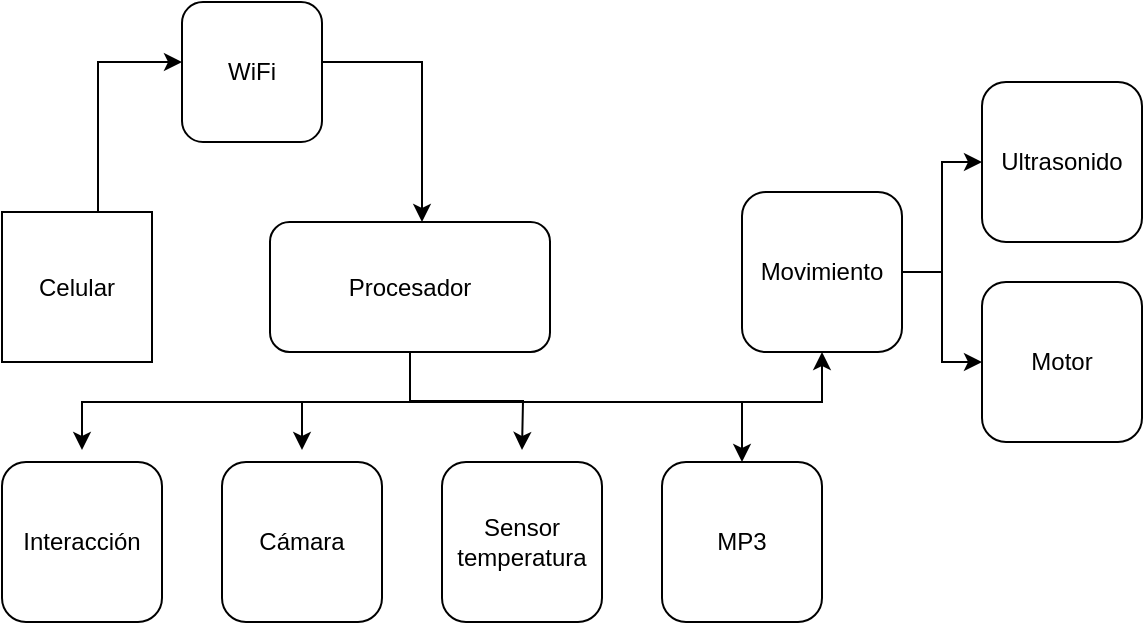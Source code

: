 <mxfile version="15.6.0" type="github">
  <diagram id="Kov3oZdJt8vPXKoNyL5-" name="Page-1">
    <mxGraphModel dx="1117" dy="623" grid="1" gridSize="10" guides="1" tooltips="1" connect="1" arrows="1" fold="1" page="1" pageScale="1" pageWidth="827" pageHeight="1169" math="0" shadow="0">
      <root>
        <mxCell id="0" />
        <mxCell id="1" parent="0" />
        <mxCell id="YjW6c7i_GBq9R-pZGp5B-2" value="MP3" style="whiteSpace=wrap;html=1;aspect=fixed;rounded=1;" parent="1" vertex="1">
          <mxGeometry x="470" y="400" width="80" height="80" as="geometry" />
        </mxCell>
        <mxCell id="dx68uwRgUBrh4_SJ9RZr-20" value="" style="edgeStyle=orthogonalEdgeStyle;rounded=0;orthogonalLoop=1;jettySize=auto;html=1;" edge="1" parent="1" source="YjW6c7i_GBq9R-pZGp5B-6" target="dx68uwRgUBrh4_SJ9RZr-19">
          <mxGeometry relative="1" as="geometry" />
        </mxCell>
        <mxCell id="dx68uwRgUBrh4_SJ9RZr-22" style="edgeStyle=orthogonalEdgeStyle;rounded=0;orthogonalLoop=1;jettySize=auto;html=1;entryX=0;entryY=0.5;entryDx=0;entryDy=0;" edge="1" parent="1" source="YjW6c7i_GBq9R-pZGp5B-6" target="dx68uwRgUBrh4_SJ9RZr-21">
          <mxGeometry relative="1" as="geometry" />
        </mxCell>
        <mxCell id="YjW6c7i_GBq9R-pZGp5B-6" value="Movimiento" style="whiteSpace=wrap;html=1;aspect=fixed;rounded=1;" parent="1" vertex="1">
          <mxGeometry x="510" y="265" width="80" height="80" as="geometry" />
        </mxCell>
        <mxCell id="dx68uwRgUBrh4_SJ9RZr-3" style="edgeStyle=orthogonalEdgeStyle;rounded=0;orthogonalLoop=1;jettySize=auto;html=1;" edge="1" parent="1" source="pQWwAxiqqbHr_JKsDW9g-2" target="pQWwAxiqqbHr_JKsDW9g-4">
          <mxGeometry relative="1" as="geometry">
            <Array as="points">
              <mxPoint x="350" y="200" />
            </Array>
          </mxGeometry>
        </mxCell>
        <mxCell id="pQWwAxiqqbHr_JKsDW9g-2" value="WiFi" style="whiteSpace=wrap;html=1;aspect=fixed;rounded=1;" parent="1" vertex="1">
          <mxGeometry x="230" y="170" width="70" height="70" as="geometry" />
        </mxCell>
        <mxCell id="pQWwAxiqqbHr_JKsDW9g-3" value="&lt;div&gt;Cámara&lt;br&gt;&lt;/div&gt;" style="whiteSpace=wrap;html=1;aspect=fixed;rounded=1;perimeterSpacing=6;" parent="1" vertex="1">
          <mxGeometry x="250" y="400" width="80" height="80" as="geometry" />
        </mxCell>
        <mxCell id="dx68uwRgUBrh4_SJ9RZr-13" style="edgeStyle=orthogonalEdgeStyle;rounded=0;orthogonalLoop=1;jettySize=auto;html=1;" edge="1" parent="1" source="pQWwAxiqqbHr_JKsDW9g-4" target="dx68uwRgUBrh4_SJ9RZr-11">
          <mxGeometry relative="1" as="geometry">
            <Array as="points">
              <mxPoint x="344" y="370" />
              <mxPoint x="180" y="370" />
            </Array>
          </mxGeometry>
        </mxCell>
        <mxCell id="dx68uwRgUBrh4_SJ9RZr-14" style="edgeStyle=orthogonalEdgeStyle;rounded=0;orthogonalLoop=1;jettySize=auto;html=1;" edge="1" parent="1" source="pQWwAxiqqbHr_JKsDW9g-4" target="pQWwAxiqqbHr_JKsDW9g-3">
          <mxGeometry relative="1" as="geometry">
            <Array as="points">
              <mxPoint x="344" y="370" />
              <mxPoint x="290" y="370" />
            </Array>
          </mxGeometry>
        </mxCell>
        <mxCell id="dx68uwRgUBrh4_SJ9RZr-15" style="edgeStyle=orthogonalEdgeStyle;rounded=0;orthogonalLoop=1;jettySize=auto;html=1;" edge="1" parent="1" source="pQWwAxiqqbHr_JKsDW9g-4">
          <mxGeometry relative="1" as="geometry">
            <mxPoint x="400.0" y="394.0" as="targetPoint" />
          </mxGeometry>
        </mxCell>
        <mxCell id="dx68uwRgUBrh4_SJ9RZr-16" style="edgeStyle=orthogonalEdgeStyle;rounded=0;orthogonalLoop=1;jettySize=auto;html=1;entryX=0.5;entryY=0;entryDx=0;entryDy=0;" edge="1" parent="1" source="pQWwAxiqqbHr_JKsDW9g-4" target="YjW6c7i_GBq9R-pZGp5B-2">
          <mxGeometry relative="1" as="geometry">
            <Array as="points">
              <mxPoint x="344" y="370" />
              <mxPoint x="510" y="370" />
            </Array>
          </mxGeometry>
        </mxCell>
        <mxCell id="dx68uwRgUBrh4_SJ9RZr-17" style="edgeStyle=orthogonalEdgeStyle;rounded=0;orthogonalLoop=1;jettySize=auto;html=1;" edge="1" parent="1" source="pQWwAxiqqbHr_JKsDW9g-4" target="YjW6c7i_GBq9R-pZGp5B-6">
          <mxGeometry relative="1" as="geometry">
            <Array as="points">
              <mxPoint x="344" y="370" />
              <mxPoint x="550" y="370" />
            </Array>
          </mxGeometry>
        </mxCell>
        <mxCell id="pQWwAxiqqbHr_JKsDW9g-4" value="Procesador" style="rounded=1;whiteSpace=wrap;html=1;strokeWidth=1;" parent="1" vertex="1">
          <mxGeometry x="274" y="280" width="140" height="65" as="geometry" />
        </mxCell>
        <mxCell id="dx68uwRgUBrh4_SJ9RZr-2" value="" style="edgeStyle=orthogonalEdgeStyle;rounded=0;orthogonalLoop=1;jettySize=auto;html=1;" edge="1" parent="1" source="pQWwAxiqqbHr_JKsDW9g-6" target="pQWwAxiqqbHr_JKsDW9g-2">
          <mxGeometry relative="1" as="geometry">
            <Array as="points">
              <mxPoint x="188" y="200" />
            </Array>
          </mxGeometry>
        </mxCell>
        <mxCell id="pQWwAxiqqbHr_JKsDW9g-6" value="Celular" style="whiteSpace=wrap;html=1;aspect=fixed;rounded=0;strokeWidth=1;" parent="1" vertex="1">
          <mxGeometry x="140" y="275" width="75" height="75" as="geometry" />
        </mxCell>
        <mxCell id="dx68uwRgUBrh4_SJ9RZr-11" value="&lt;div&gt;Interacción&lt;br&gt;&lt;/div&gt;" style="whiteSpace=wrap;html=1;aspect=fixed;rounded=1;perimeterSpacing=6;" vertex="1" parent="1">
          <mxGeometry x="140" y="400" width="80" height="80" as="geometry" />
        </mxCell>
        <mxCell id="dx68uwRgUBrh4_SJ9RZr-18" value="&lt;div&gt;Sensor temperatura&lt;br&gt;&lt;/div&gt;" style="whiteSpace=wrap;html=1;aspect=fixed;rounded=1;perimeterSpacing=6;" vertex="1" parent="1">
          <mxGeometry x="360" y="400" width="80" height="80" as="geometry" />
        </mxCell>
        <mxCell id="dx68uwRgUBrh4_SJ9RZr-19" value="Ultrasonido" style="whiteSpace=wrap;html=1;aspect=fixed;rounded=1;" vertex="1" parent="1">
          <mxGeometry x="630" y="210" width="80" height="80" as="geometry" />
        </mxCell>
        <mxCell id="dx68uwRgUBrh4_SJ9RZr-21" value="Motor" style="whiteSpace=wrap;html=1;aspect=fixed;rounded=1;" vertex="1" parent="1">
          <mxGeometry x="630" y="310" width="80" height="80" as="geometry" />
        </mxCell>
      </root>
    </mxGraphModel>
  </diagram>
</mxfile>
